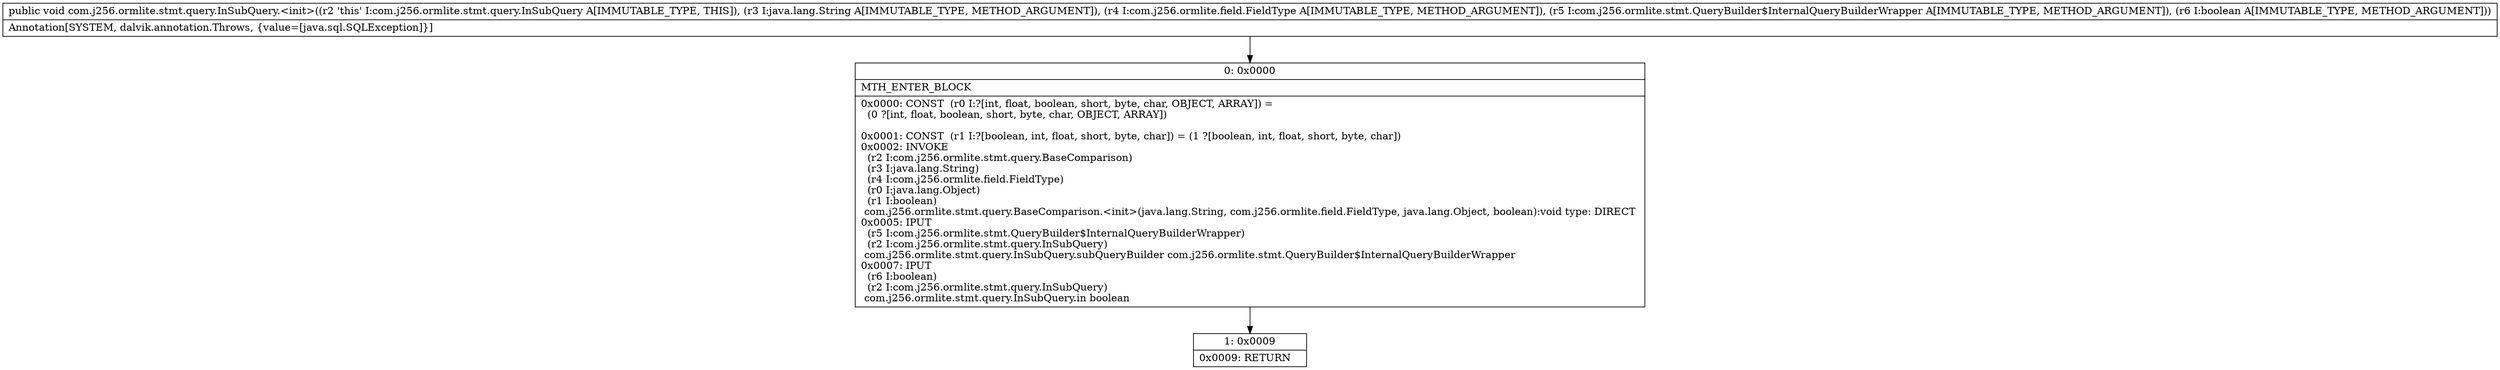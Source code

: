 digraph "CFG forcom.j256.ormlite.stmt.query.InSubQuery.\<init\>(Ljava\/lang\/String;Lcom\/j256\/ormlite\/field\/FieldType;Lcom\/j256\/ormlite\/stmt\/QueryBuilder$InternalQueryBuilderWrapper;Z)V" {
Node_0 [shape=record,label="{0\:\ 0x0000|MTH_ENTER_BLOCK\l|0x0000: CONST  (r0 I:?[int, float, boolean, short, byte, char, OBJECT, ARRAY]) = \l  (0 ?[int, float, boolean, short, byte, char, OBJECT, ARRAY])\l \l0x0001: CONST  (r1 I:?[boolean, int, float, short, byte, char]) = (1 ?[boolean, int, float, short, byte, char]) \l0x0002: INVOKE  \l  (r2 I:com.j256.ormlite.stmt.query.BaseComparison)\l  (r3 I:java.lang.String)\l  (r4 I:com.j256.ormlite.field.FieldType)\l  (r0 I:java.lang.Object)\l  (r1 I:boolean)\l com.j256.ormlite.stmt.query.BaseComparison.\<init\>(java.lang.String, com.j256.ormlite.field.FieldType, java.lang.Object, boolean):void type: DIRECT \l0x0005: IPUT  \l  (r5 I:com.j256.ormlite.stmt.QueryBuilder$InternalQueryBuilderWrapper)\l  (r2 I:com.j256.ormlite.stmt.query.InSubQuery)\l com.j256.ormlite.stmt.query.InSubQuery.subQueryBuilder com.j256.ormlite.stmt.QueryBuilder$InternalQueryBuilderWrapper \l0x0007: IPUT  \l  (r6 I:boolean)\l  (r2 I:com.j256.ormlite.stmt.query.InSubQuery)\l com.j256.ormlite.stmt.query.InSubQuery.in boolean \l}"];
Node_1 [shape=record,label="{1\:\ 0x0009|0x0009: RETURN   \l}"];
MethodNode[shape=record,label="{public void com.j256.ormlite.stmt.query.InSubQuery.\<init\>((r2 'this' I:com.j256.ormlite.stmt.query.InSubQuery A[IMMUTABLE_TYPE, THIS]), (r3 I:java.lang.String A[IMMUTABLE_TYPE, METHOD_ARGUMENT]), (r4 I:com.j256.ormlite.field.FieldType A[IMMUTABLE_TYPE, METHOD_ARGUMENT]), (r5 I:com.j256.ormlite.stmt.QueryBuilder$InternalQueryBuilderWrapper A[IMMUTABLE_TYPE, METHOD_ARGUMENT]), (r6 I:boolean A[IMMUTABLE_TYPE, METHOD_ARGUMENT]))  | Annotation[SYSTEM, dalvik.annotation.Throws, \{value=[java.sql.SQLException]\}]\l}"];
MethodNode -> Node_0;
Node_0 -> Node_1;
}

